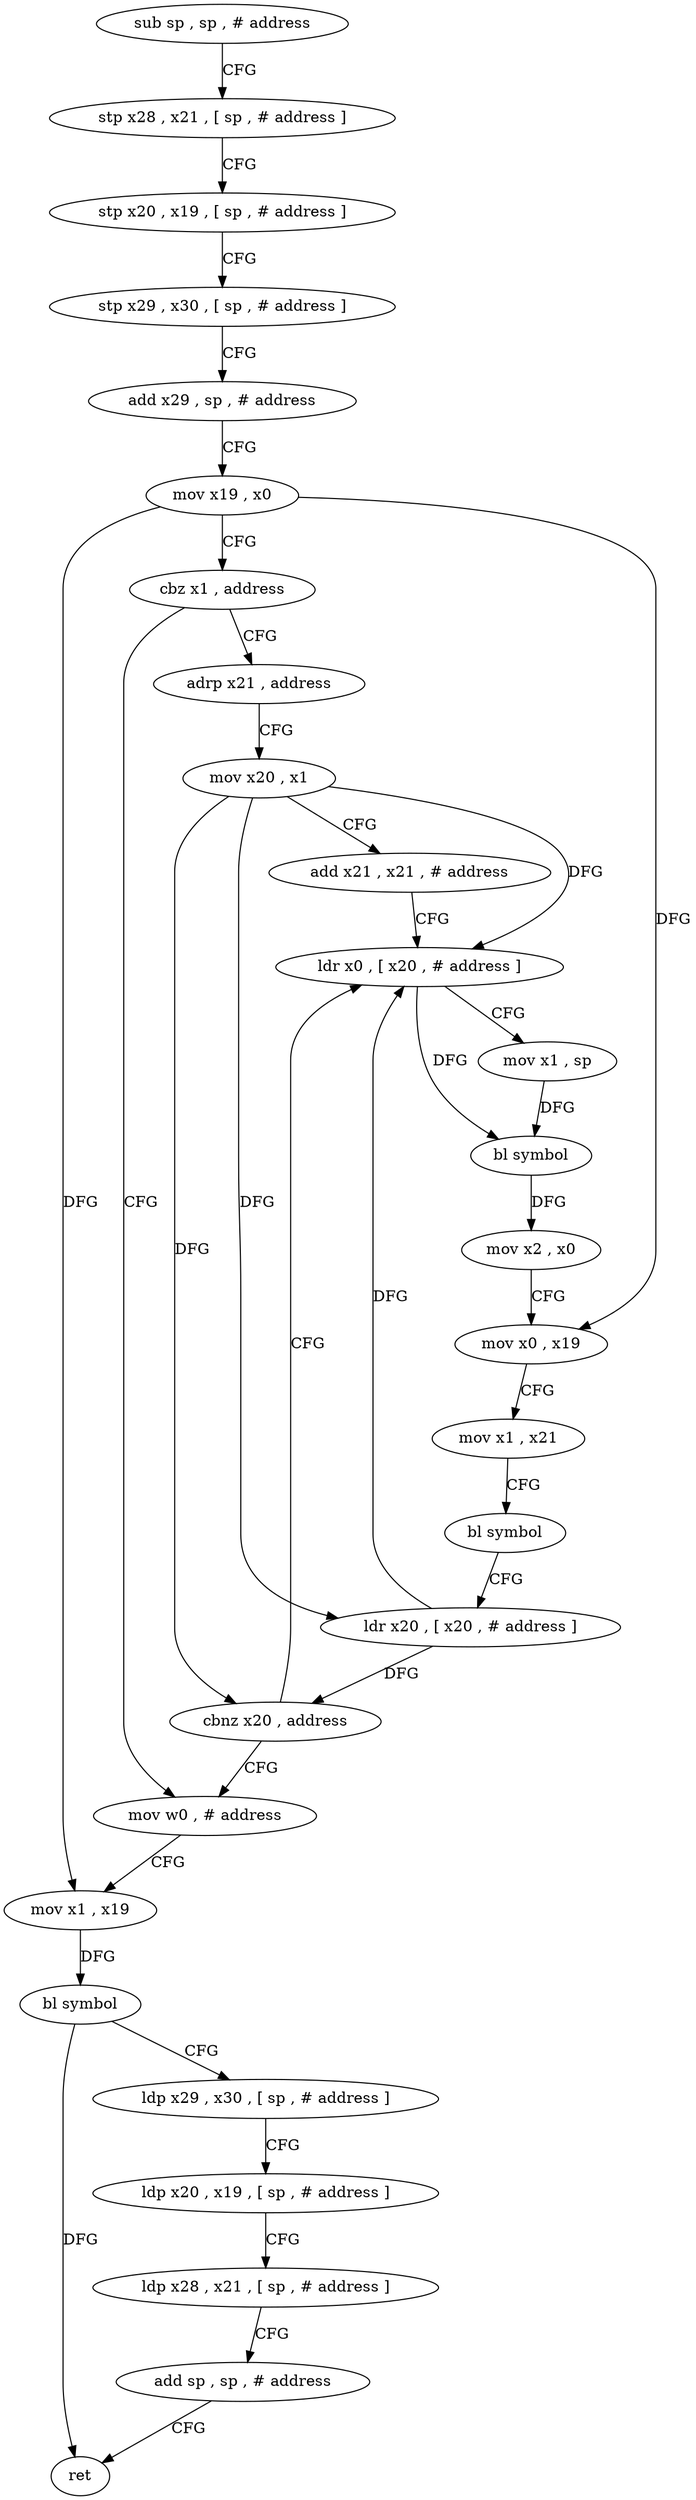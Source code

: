 digraph "func" {
"4217236" [label = "sub sp , sp , # address" ]
"4217240" [label = "stp x28 , x21 , [ sp , # address ]" ]
"4217244" [label = "stp x20 , x19 , [ sp , # address ]" ]
"4217248" [label = "stp x29 , x30 , [ sp , # address ]" ]
"4217252" [label = "add x29 , sp , # address" ]
"4217256" [label = "mov x19 , x0" ]
"4217260" [label = "cbz x1 , address" ]
"4217312" [label = "mov w0 , # address" ]
"4217264" [label = "adrp x21 , address" ]
"4217316" [label = "mov x1 , x19" ]
"4217320" [label = "bl symbol" ]
"4217324" [label = "ldp x29 , x30 , [ sp , # address ]" ]
"4217328" [label = "ldp x20 , x19 , [ sp , # address ]" ]
"4217332" [label = "ldp x28 , x21 , [ sp , # address ]" ]
"4217336" [label = "add sp , sp , # address" ]
"4217340" [label = "ret" ]
"4217268" [label = "mov x20 , x1" ]
"4217272" [label = "add x21 , x21 , # address" ]
"4217276" [label = "ldr x0 , [ x20 , # address ]" ]
"4217280" [label = "mov x1 , sp" ]
"4217284" [label = "bl symbol" ]
"4217288" [label = "mov x2 , x0" ]
"4217292" [label = "mov x0 , x19" ]
"4217296" [label = "mov x1 , x21" ]
"4217300" [label = "bl symbol" ]
"4217304" [label = "ldr x20 , [ x20 , # address ]" ]
"4217308" [label = "cbnz x20 , address" ]
"4217236" -> "4217240" [ label = "CFG" ]
"4217240" -> "4217244" [ label = "CFG" ]
"4217244" -> "4217248" [ label = "CFG" ]
"4217248" -> "4217252" [ label = "CFG" ]
"4217252" -> "4217256" [ label = "CFG" ]
"4217256" -> "4217260" [ label = "CFG" ]
"4217256" -> "4217316" [ label = "DFG" ]
"4217256" -> "4217292" [ label = "DFG" ]
"4217260" -> "4217312" [ label = "CFG" ]
"4217260" -> "4217264" [ label = "CFG" ]
"4217312" -> "4217316" [ label = "CFG" ]
"4217264" -> "4217268" [ label = "CFG" ]
"4217316" -> "4217320" [ label = "DFG" ]
"4217320" -> "4217324" [ label = "CFG" ]
"4217320" -> "4217340" [ label = "DFG" ]
"4217324" -> "4217328" [ label = "CFG" ]
"4217328" -> "4217332" [ label = "CFG" ]
"4217332" -> "4217336" [ label = "CFG" ]
"4217336" -> "4217340" [ label = "CFG" ]
"4217268" -> "4217272" [ label = "CFG" ]
"4217268" -> "4217276" [ label = "DFG" ]
"4217268" -> "4217304" [ label = "DFG" ]
"4217268" -> "4217308" [ label = "DFG" ]
"4217272" -> "4217276" [ label = "CFG" ]
"4217276" -> "4217280" [ label = "CFG" ]
"4217276" -> "4217284" [ label = "DFG" ]
"4217280" -> "4217284" [ label = "DFG" ]
"4217284" -> "4217288" [ label = "DFG" ]
"4217288" -> "4217292" [ label = "CFG" ]
"4217292" -> "4217296" [ label = "CFG" ]
"4217296" -> "4217300" [ label = "CFG" ]
"4217300" -> "4217304" [ label = "CFG" ]
"4217304" -> "4217308" [ label = "DFG" ]
"4217304" -> "4217276" [ label = "DFG" ]
"4217308" -> "4217276" [ label = "CFG" ]
"4217308" -> "4217312" [ label = "CFG" ]
}
